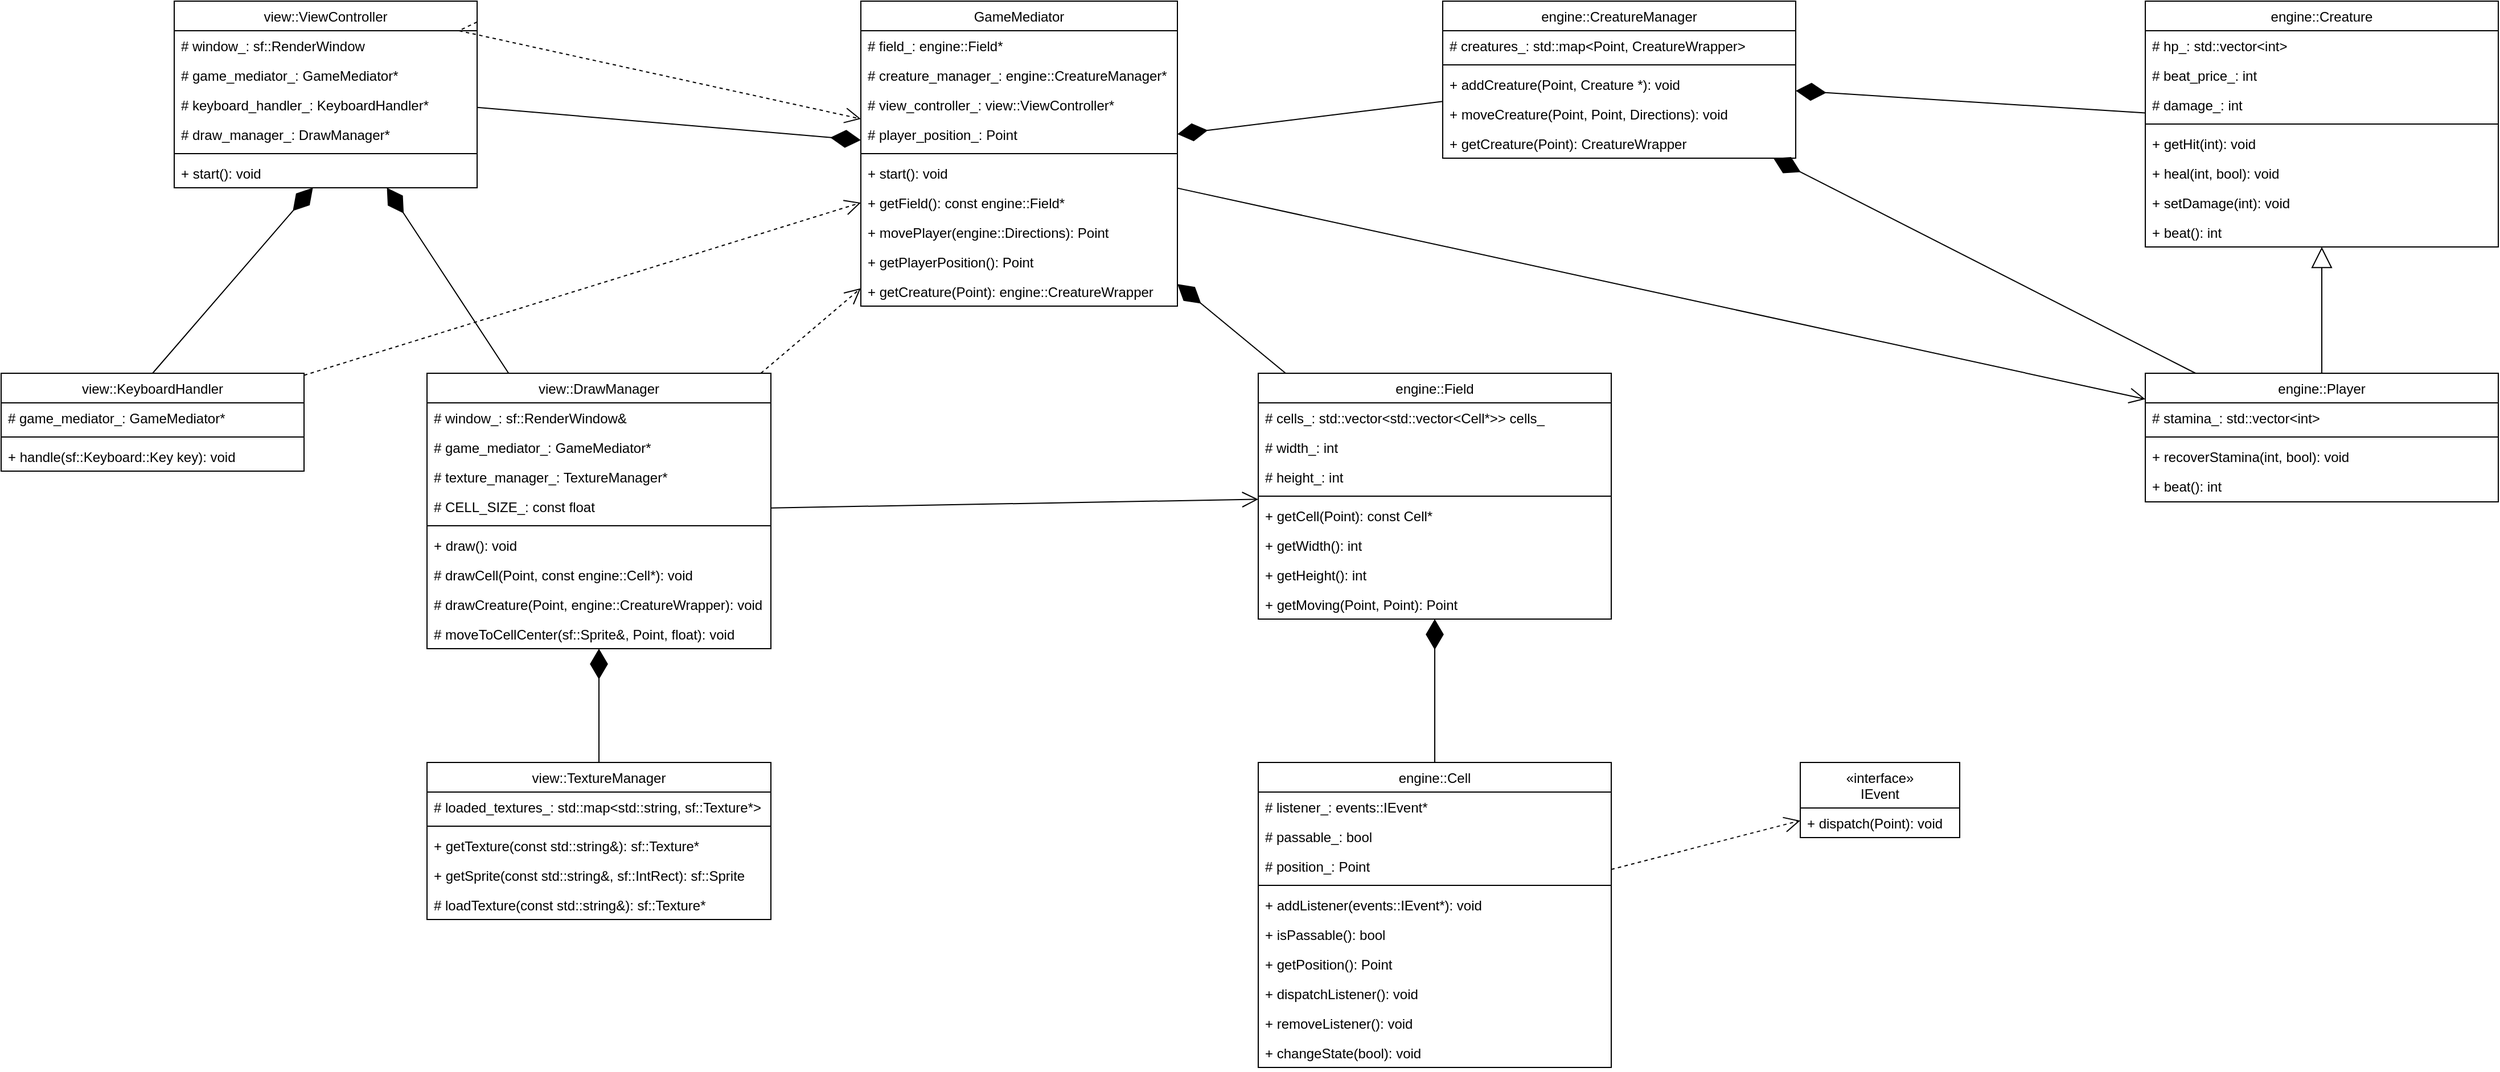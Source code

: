 <mxfile version="15.5.4" type="embed"><diagram id="C5RBs43oDa-KdzZeNtuy" name="Page-1"><mxGraphModel dx="612" dy="494" grid="0" gridSize="10" guides="1" tooltips="1" connect="1" arrows="1" fold="1" page="0" pageScale="1" pageWidth="2336" pageHeight="1654" background="none" math="0" shadow="0"><root><mxCell id="WIyWlLk6GJQsqaUBKTNV-0"/><mxCell id="WIyWlLk6GJQsqaUBKTNV-1" parent="WIyWlLk6GJQsqaUBKTNV-0"/><mxCell id="zkfFHV4jXpPFQw0GAbJ--6" value="GameMediator" style="swimlane;fontStyle=0;align=center;verticalAlign=top;childLayout=stackLayout;horizontal=1;startSize=26;horizontalStack=0;resizeParent=1;resizeLast=0;collapsible=1;marginBottom=0;rounded=0;shadow=0;strokeWidth=1;" parent="WIyWlLk6GJQsqaUBKTNV-1" vertex="1"><mxGeometry x="773" y="90" width="278" height="268" as="geometry"><mxRectangle x="281" width="160" height="26" as="alternateBounds"/></mxGeometry></mxCell><mxCell id="zkfFHV4jXpPFQw0GAbJ--7" value="# field_: engine::Field*" style="text;align=left;verticalAlign=top;spacingLeft=4;spacingRight=4;overflow=hidden;rotatable=0;points=[[0,0.5],[1,0.5]];portConstraint=eastwest;" parent="zkfFHV4jXpPFQw0GAbJ--6" vertex="1"><mxGeometry y="26" width="278" height="26" as="geometry"/></mxCell><mxCell id="zkfFHV4jXpPFQw0GAbJ--8" value="# creature_manager_: engine::CreatureManager*" style="text;align=left;verticalAlign=top;spacingLeft=4;spacingRight=4;overflow=hidden;rotatable=0;points=[[0,0.5],[1,0.5]];portConstraint=eastwest;rounded=0;shadow=0;html=0;" parent="zkfFHV4jXpPFQw0GAbJ--6" vertex="1"><mxGeometry y="52" width="278" height="26" as="geometry"/></mxCell><mxCell id="X3iBoTwYunZCs_lj_990-169" value="# view_controller_: view::ViewController*" style="text;align=left;verticalAlign=top;spacingLeft=4;spacingRight=4;overflow=hidden;rotatable=0;points=[[0,0.5],[1,0.5]];portConstraint=eastwest;rounded=0;shadow=0;html=0;" parent="zkfFHV4jXpPFQw0GAbJ--6" vertex="1"><mxGeometry y="78" width="278" height="26" as="geometry"/></mxCell><mxCell id="X3iBoTwYunZCs_lj_990-0" value="# player_position_: Point" style="text;align=left;verticalAlign=top;spacingLeft=4;spacingRight=4;overflow=hidden;rotatable=0;points=[[0,0.5],[1,0.5]];portConstraint=eastwest;rounded=0;shadow=0;html=0;" parent="zkfFHV4jXpPFQw0GAbJ--6" vertex="1"><mxGeometry y="104" width="278" height="26" as="geometry"/></mxCell><mxCell id="zkfFHV4jXpPFQw0GAbJ--9" value="" style="line;html=1;strokeWidth=1;align=left;verticalAlign=middle;spacingTop=-1;spacingLeft=3;spacingRight=3;rotatable=0;labelPosition=right;points=[];portConstraint=eastwest;" parent="zkfFHV4jXpPFQw0GAbJ--6" vertex="1"><mxGeometry y="130" width="278" height="8" as="geometry"/></mxCell><mxCell id="zkfFHV4jXpPFQw0GAbJ--11" value="+ start(): void" style="text;align=left;verticalAlign=top;spacingLeft=4;spacingRight=4;overflow=hidden;rotatable=0;points=[[0,0.5],[1,0.5]];portConstraint=eastwest;" parent="zkfFHV4jXpPFQw0GAbJ--6" vertex="1"><mxGeometry y="138" width="278" height="26" as="geometry"/></mxCell><mxCell id="X3iBoTwYunZCs_lj_990-18" value="+ getField(): const engine::Field*" style="text;align=left;verticalAlign=top;spacingLeft=4;spacingRight=4;overflow=hidden;rotatable=0;points=[[0,0.5],[1,0.5]];portConstraint=eastwest;" parent="zkfFHV4jXpPFQw0GAbJ--6" vertex="1"><mxGeometry y="164" width="278" height="26" as="geometry"/></mxCell><mxCell id="X3iBoTwYunZCs_lj_990-167" value="+ movePlayer(engine::Directions): Point" style="text;align=left;verticalAlign=top;spacingLeft=4;spacingRight=4;overflow=hidden;rotatable=0;points=[[0,0.5],[1,0.5]];portConstraint=eastwest;" parent="zkfFHV4jXpPFQw0GAbJ--6" vertex="1"><mxGeometry y="190" width="278" height="26" as="geometry"/></mxCell><mxCell id="X3iBoTwYunZCs_lj_990-168" value="+ getPlayerPosition(): Point" style="text;align=left;verticalAlign=top;spacingLeft=4;spacingRight=4;overflow=hidden;rotatable=0;points=[[0,0.5],[1,0.5]];portConstraint=eastwest;" parent="zkfFHV4jXpPFQw0GAbJ--6" vertex="1"><mxGeometry y="216" width="278" height="26" as="geometry"/></mxCell><mxCell id="X3iBoTwYunZCs_lj_990-22" value="+ getCreature(Point): engine::CreatureWrapper" style="text;align=left;verticalAlign=top;spacingLeft=4;spacingRight=4;overflow=hidden;rotatable=0;points=[[0,0.5],[1,0.5]];portConstraint=eastwest;" parent="zkfFHV4jXpPFQw0GAbJ--6" vertex="1"><mxGeometry y="242" width="278" height="26" as="geometry"/></mxCell><mxCell id="X3iBoTwYunZCs_lj_990-3" value="view::ViewController" style="swimlane;fontStyle=0;align=center;verticalAlign=top;childLayout=stackLayout;horizontal=1;startSize=26;horizontalStack=0;resizeParent=1;resizeLast=0;collapsible=1;marginBottom=0;rounded=0;shadow=0;strokeWidth=1;" parent="WIyWlLk6GJQsqaUBKTNV-1" vertex="1"><mxGeometry x="170" y="90" width="266" height="164" as="geometry"><mxRectangle x="281" width="160" height="26" as="alternateBounds"/></mxGeometry></mxCell><mxCell id="X3iBoTwYunZCs_lj_990-4" value="# window_: sf::RenderWindow" style="text;align=left;verticalAlign=top;spacingLeft=4;spacingRight=4;overflow=hidden;rotatable=0;points=[[0,0.5],[1,0.5]];portConstraint=eastwest;" parent="X3iBoTwYunZCs_lj_990-3" vertex="1"><mxGeometry y="26" width="266" height="26" as="geometry"/></mxCell><mxCell id="X3iBoTwYunZCs_lj_990-5" value="# game_mediator_: GameMediator*" style="text;align=left;verticalAlign=top;spacingLeft=4;spacingRight=4;overflow=hidden;rotatable=0;points=[[0,0.5],[1,0.5]];portConstraint=eastwest;rounded=0;shadow=0;html=0;" parent="X3iBoTwYunZCs_lj_990-3" vertex="1"><mxGeometry y="52" width="266" height="26" as="geometry"/></mxCell><mxCell id="X3iBoTwYunZCs_lj_990-6" value="# keyboard_handler_: KeyboardHandler*" style="text;align=left;verticalAlign=top;spacingLeft=4;spacingRight=4;overflow=hidden;rotatable=0;points=[[0,0.5],[1,0.5]];portConstraint=eastwest;rounded=0;shadow=0;html=0;" parent="X3iBoTwYunZCs_lj_990-3" vertex="1"><mxGeometry y="78" width="266" height="26" as="geometry"/></mxCell><mxCell id="X3iBoTwYunZCs_lj_990-9" value="# draw_manager_: DrawManager*" style="text;align=left;verticalAlign=top;spacingLeft=4;spacingRight=4;overflow=hidden;rotatable=0;points=[[0,0.5],[1,0.5]];portConstraint=eastwest;rounded=0;shadow=0;html=0;" parent="X3iBoTwYunZCs_lj_990-3" vertex="1"><mxGeometry y="104" width="266" height="26" as="geometry"/></mxCell><mxCell id="X3iBoTwYunZCs_lj_990-7" value="" style="line;html=1;strokeWidth=1;align=left;verticalAlign=middle;spacingTop=-1;spacingLeft=3;spacingRight=3;rotatable=0;labelPosition=right;points=[];portConstraint=eastwest;" parent="X3iBoTwYunZCs_lj_990-3" vertex="1"><mxGeometry y="130" width="266" height="8" as="geometry"/></mxCell><mxCell id="X3iBoTwYunZCs_lj_990-8" value="+ start(): void" style="text;align=left;verticalAlign=top;spacingLeft=4;spacingRight=4;overflow=hidden;rotatable=0;points=[[0,0.5],[1,0.5]];portConstraint=eastwest;" parent="X3iBoTwYunZCs_lj_990-3" vertex="1"><mxGeometry y="138" width="266" height="26" as="geometry"/></mxCell><mxCell id="X3iBoTwYunZCs_lj_990-12" value="engine::CreatureManager" style="swimlane;fontStyle=0;align=center;verticalAlign=top;childLayout=stackLayout;horizontal=1;startSize=26;horizontalStack=0;resizeParent=1;resizeLast=0;collapsible=1;marginBottom=0;rounded=0;shadow=0;strokeWidth=1;" parent="WIyWlLk6GJQsqaUBKTNV-1" vertex="1"><mxGeometry x="1284" y="90" width="310" height="138" as="geometry"><mxRectangle x="281" width="160" height="26" as="alternateBounds"/></mxGeometry></mxCell><mxCell id="X3iBoTwYunZCs_lj_990-14" value="# creatures_: std::map&lt;Point, CreatureWrapper&gt;" style="text;align=left;verticalAlign=top;spacingLeft=4;spacingRight=4;overflow=hidden;rotatable=0;points=[[0,0.5],[1,0.5]];portConstraint=eastwest;rounded=0;shadow=0;html=0;" parent="X3iBoTwYunZCs_lj_990-12" vertex="1"><mxGeometry y="26" width="310" height="26" as="geometry"/></mxCell><mxCell id="X3iBoTwYunZCs_lj_990-17" value="" style="line;html=1;strokeWidth=1;align=left;verticalAlign=middle;spacingTop=-1;spacingLeft=3;spacingRight=3;rotatable=0;labelPosition=right;points=[];portConstraint=eastwest;" parent="X3iBoTwYunZCs_lj_990-12" vertex="1"><mxGeometry y="52" width="310" height="8" as="geometry"/></mxCell><mxCell id="X3iBoTwYunZCs_lj_990-153" value="+ addCreature(Point, Creature *): void" style="text;align=left;verticalAlign=top;spacingLeft=4;spacingRight=4;overflow=hidden;rotatable=0;points=[[0,0.5],[1,0.5]];portConstraint=eastwest;" parent="X3iBoTwYunZCs_lj_990-12" vertex="1"><mxGeometry y="60" width="310" height="26" as="geometry"/></mxCell><mxCell id="X3iBoTwYunZCs_lj_990-20" value="+ moveCreature(Point, Point, Directions): void" style="text;align=left;verticalAlign=top;spacingLeft=4;spacingRight=4;overflow=hidden;rotatable=0;points=[[0,0.5],[1,0.5]];portConstraint=eastwest;" parent="X3iBoTwYunZCs_lj_990-12" vertex="1"><mxGeometry y="86" width="310" height="26" as="geometry"/></mxCell><mxCell id="X3iBoTwYunZCs_lj_990-21" value="+ getCreature(Point): CreatureWrapper" style="text;align=left;verticalAlign=top;spacingLeft=4;spacingRight=4;overflow=hidden;rotatable=0;points=[[0,0.5],[1,0.5]];portConstraint=eastwest;" parent="X3iBoTwYunZCs_lj_990-12" vertex="1"><mxGeometry y="112" width="310" height="26" as="geometry"/></mxCell><mxCell id="X3iBoTwYunZCs_lj_990-24" value="engine::Field" style="swimlane;fontStyle=0;align=center;verticalAlign=top;childLayout=stackLayout;horizontal=1;startSize=26;horizontalStack=0;resizeParent=1;resizeLast=0;collapsible=1;marginBottom=0;rounded=0;shadow=0;strokeWidth=1;" parent="WIyWlLk6GJQsqaUBKTNV-1" vertex="1"><mxGeometry x="1122" y="417" width="310" height="216" as="geometry"><mxRectangle x="281" width="160" height="26" as="alternateBounds"/></mxGeometry></mxCell><mxCell id="X3iBoTwYunZCs_lj_990-25" value="# cells_: std::vector&lt;std::vector&lt;Cell*&gt;&gt; cells_" style="text;align=left;verticalAlign=top;spacingLeft=4;spacingRight=4;overflow=hidden;rotatable=0;points=[[0,0.5],[1,0.5]];portConstraint=eastwest;" parent="X3iBoTwYunZCs_lj_990-24" vertex="1"><mxGeometry y="26" width="310" height="26" as="geometry"/></mxCell><mxCell id="X3iBoTwYunZCs_lj_990-26" value="# width_: int" style="text;align=left;verticalAlign=top;spacingLeft=4;spacingRight=4;overflow=hidden;rotatable=0;points=[[0,0.5],[1,0.5]];portConstraint=eastwest;rounded=0;shadow=0;html=0;" parent="X3iBoTwYunZCs_lj_990-24" vertex="1"><mxGeometry y="52" width="310" height="26" as="geometry"/></mxCell><mxCell id="X3iBoTwYunZCs_lj_990-34" value="# height_: int" style="text;align=left;verticalAlign=top;spacingLeft=4;spacingRight=4;overflow=hidden;rotatable=0;points=[[0,0.5],[1,0.5]];portConstraint=eastwest;rounded=0;shadow=0;html=0;" parent="X3iBoTwYunZCs_lj_990-24" vertex="1"><mxGeometry y="78" width="310" height="26" as="geometry"/></mxCell><mxCell id="X3iBoTwYunZCs_lj_990-27" value="" style="line;html=1;strokeWidth=1;align=left;verticalAlign=middle;spacingTop=-1;spacingLeft=3;spacingRight=3;rotatable=0;labelPosition=right;points=[];portConstraint=eastwest;" parent="X3iBoTwYunZCs_lj_990-24" vertex="1"><mxGeometry y="104" width="310" height="8" as="geometry"/></mxCell><mxCell id="X3iBoTwYunZCs_lj_990-28" value="+ getCell(Point): const Cell*" style="text;align=left;verticalAlign=top;spacingLeft=4;spacingRight=4;overflow=hidden;rotatable=0;points=[[0,0.5],[1,0.5]];portConstraint=eastwest;" parent="X3iBoTwYunZCs_lj_990-24" vertex="1"><mxGeometry y="112" width="310" height="26" as="geometry"/></mxCell><mxCell id="X3iBoTwYunZCs_lj_990-29" value="+ getWidth(): int" style="text;align=left;verticalAlign=top;spacingLeft=4;spacingRight=4;overflow=hidden;rotatable=0;points=[[0,0.5],[1,0.5]];portConstraint=eastwest;" parent="X3iBoTwYunZCs_lj_990-24" vertex="1"><mxGeometry y="138" width="310" height="26" as="geometry"/></mxCell><mxCell id="X3iBoTwYunZCs_lj_990-30" value="+ getHeight(): int" style="text;align=left;verticalAlign=top;spacingLeft=4;spacingRight=4;overflow=hidden;rotatable=0;points=[[0,0.5],[1,0.5]];portConstraint=eastwest;" parent="X3iBoTwYunZCs_lj_990-24" vertex="1"><mxGeometry y="164" width="310" height="26" as="geometry"/></mxCell><mxCell id="X3iBoTwYunZCs_lj_990-31" value="+ getMoving(Point, Point): Point" style="text;align=left;verticalAlign=top;spacingLeft=4;spacingRight=4;overflow=hidden;rotatable=0;points=[[0,0.5],[1,0.5]];portConstraint=eastwest;" parent="X3iBoTwYunZCs_lj_990-24" vertex="1"><mxGeometry y="190" width="310" height="26" as="geometry"/></mxCell><mxCell id="X3iBoTwYunZCs_lj_990-38" value="engine::Cell" style="swimlane;fontStyle=0;align=center;verticalAlign=top;childLayout=stackLayout;horizontal=1;startSize=26;horizontalStack=0;resizeParent=1;resizeLast=0;collapsible=1;marginBottom=0;rounded=0;shadow=0;strokeWidth=1;" parent="WIyWlLk6GJQsqaUBKTNV-1" vertex="1"><mxGeometry x="1122" y="759" width="310" height="268" as="geometry"><mxRectangle x="281" width="160" height="26" as="alternateBounds"/></mxGeometry></mxCell><mxCell id="X3iBoTwYunZCs_lj_990-39" value="# listener_: events::IEvent*" style="text;align=left;verticalAlign=top;spacingLeft=4;spacingRight=4;overflow=hidden;rotatable=0;points=[[0,0.5],[1,0.5]];portConstraint=eastwest;" parent="X3iBoTwYunZCs_lj_990-38" vertex="1"><mxGeometry y="26" width="310" height="26" as="geometry"/></mxCell><mxCell id="X3iBoTwYunZCs_lj_990-40" value="# passable_: bool" style="text;align=left;verticalAlign=top;spacingLeft=4;spacingRight=4;overflow=hidden;rotatable=0;points=[[0,0.5],[1,0.5]];portConstraint=eastwest;rounded=0;shadow=0;html=0;" parent="X3iBoTwYunZCs_lj_990-38" vertex="1"><mxGeometry y="52" width="310" height="26" as="geometry"/></mxCell><mxCell id="X3iBoTwYunZCs_lj_990-41" value="# position_: Point" style="text;align=left;verticalAlign=top;spacingLeft=4;spacingRight=4;overflow=hidden;rotatable=0;points=[[0,0.5],[1,0.5]];portConstraint=eastwest;rounded=0;shadow=0;html=0;" parent="X3iBoTwYunZCs_lj_990-38" vertex="1"><mxGeometry y="78" width="310" height="26" as="geometry"/></mxCell><mxCell id="X3iBoTwYunZCs_lj_990-42" value="" style="line;html=1;strokeWidth=1;align=left;verticalAlign=middle;spacingTop=-1;spacingLeft=3;spacingRight=3;rotatable=0;labelPosition=right;points=[];portConstraint=eastwest;" parent="X3iBoTwYunZCs_lj_990-38" vertex="1"><mxGeometry y="104" width="310" height="8" as="geometry"/></mxCell><mxCell id="X3iBoTwYunZCs_lj_990-43" value="+ addListener(events::IEvent*): void&#10;" style="text;align=left;verticalAlign=top;spacingLeft=4;spacingRight=4;overflow=hidden;rotatable=0;points=[[0,0.5],[1,0.5]];portConstraint=eastwest;" parent="X3iBoTwYunZCs_lj_990-38" vertex="1"><mxGeometry y="112" width="310" height="26" as="geometry"/></mxCell><mxCell id="X3iBoTwYunZCs_lj_990-44" value="+ isPassable(): bool" style="text;align=left;verticalAlign=top;spacingLeft=4;spacingRight=4;overflow=hidden;rotatable=0;points=[[0,0.5],[1,0.5]];portConstraint=eastwest;" parent="X3iBoTwYunZCs_lj_990-38" vertex="1"><mxGeometry y="138" width="310" height="26" as="geometry"/></mxCell><mxCell id="X3iBoTwYunZCs_lj_990-45" value="+ getPosition(): Point" style="text;align=left;verticalAlign=top;spacingLeft=4;spacingRight=4;overflow=hidden;rotatable=0;points=[[0,0.5],[1,0.5]];portConstraint=eastwest;" parent="X3iBoTwYunZCs_lj_990-38" vertex="1"><mxGeometry y="164" width="310" height="26" as="geometry"/></mxCell><mxCell id="X3iBoTwYunZCs_lj_990-46" value="+ dispatchListener(): void" style="text;align=left;verticalAlign=top;spacingLeft=4;spacingRight=4;overflow=hidden;rotatable=0;points=[[0,0.5],[1,0.5]];portConstraint=eastwest;" parent="X3iBoTwYunZCs_lj_990-38" vertex="1"><mxGeometry y="190" width="310" height="26" as="geometry"/></mxCell><mxCell id="X3iBoTwYunZCs_lj_990-50" value="+ removeListener(): void" style="text;align=left;verticalAlign=top;spacingLeft=4;spacingRight=4;overflow=hidden;rotatable=0;points=[[0,0.5],[1,0.5]];portConstraint=eastwest;" parent="X3iBoTwYunZCs_lj_990-38" vertex="1"><mxGeometry y="216" width="310" height="26" as="geometry"/></mxCell><mxCell id="X3iBoTwYunZCs_lj_990-51" value="+ changeState(bool): void" style="text;align=left;verticalAlign=top;spacingLeft=4;spacingRight=4;overflow=hidden;rotatable=0;points=[[0,0.5],[1,0.5]];portConstraint=eastwest;" parent="X3iBoTwYunZCs_lj_990-38" vertex="1"><mxGeometry y="242" width="310" height="26" as="geometry"/></mxCell><mxCell id="X3iBoTwYunZCs_lj_990-55" value="«interface»&#10;IEvent" style="swimlane;fontStyle=0;childLayout=stackLayout;horizontal=1;startSize=40;fillColor=none;horizontalStack=0;resizeParent=1;resizeParentMax=0;resizeLast=0;collapsible=1;marginBottom=0;" parent="WIyWlLk6GJQsqaUBKTNV-1" vertex="1"><mxGeometry x="1598" y="759" width="140" height="66" as="geometry"/></mxCell><mxCell id="X3iBoTwYunZCs_lj_990-56" value="+ dispatch(Point): void" style="text;strokeColor=none;fillColor=none;align=left;verticalAlign=top;spacingLeft=4;spacingRight=4;overflow=hidden;rotatable=0;points=[[0,0.5],[1,0.5]];portConstraint=eastwest;" parent="X3iBoTwYunZCs_lj_990-55" vertex="1"><mxGeometry y="40" width="140" height="26" as="geometry"/></mxCell><mxCell id="X3iBoTwYunZCs_lj_990-60" value="" style="endArrow=open;endSize=12;dashed=1;html=1;rounded=0;" parent="WIyWlLk6GJQsqaUBKTNV-1" source="X3iBoTwYunZCs_lj_990-38" target="X3iBoTwYunZCs_lj_990-55" edge="1"><mxGeometry width="160" relative="1" as="geometry"><mxPoint x="730" y="780" as="sourcePoint"/><mxPoint x="890" y="780" as="targetPoint"/></mxGeometry></mxCell><mxCell id="X3iBoTwYunZCs_lj_990-66" value="engine::Creature" style="swimlane;fontStyle=0;align=center;verticalAlign=top;childLayout=stackLayout;horizontal=1;startSize=26;horizontalStack=0;resizeParent=1;resizeLast=0;collapsible=1;marginBottom=0;rounded=0;shadow=0;strokeWidth=1;" parent="WIyWlLk6GJQsqaUBKTNV-1" vertex="1"><mxGeometry x="1901" y="90" width="310" height="216" as="geometry"><mxRectangle x="281" width="160" height="26" as="alternateBounds"/></mxGeometry></mxCell><mxCell id="X3iBoTwYunZCs_lj_990-67" value="# hp_: std::vector&lt;int&gt;" style="text;align=left;verticalAlign=top;spacingLeft=4;spacingRight=4;overflow=hidden;rotatable=0;points=[[0,0.5],[1,0.5]];portConstraint=eastwest;" parent="X3iBoTwYunZCs_lj_990-66" vertex="1"><mxGeometry y="26" width="310" height="26" as="geometry"/></mxCell><mxCell id="X3iBoTwYunZCs_lj_990-68" value="# beat_price_: int" style="text;align=left;verticalAlign=top;spacingLeft=4;spacingRight=4;overflow=hidden;rotatable=0;points=[[0,0.5],[1,0.5]];portConstraint=eastwest;rounded=0;shadow=0;html=0;" parent="X3iBoTwYunZCs_lj_990-66" vertex="1"><mxGeometry y="52" width="310" height="26" as="geometry"/></mxCell><mxCell id="X3iBoTwYunZCs_lj_990-74" value="# damage_: int" style="text;align=left;verticalAlign=top;spacingLeft=4;spacingRight=4;overflow=hidden;rotatable=0;points=[[0,0.5],[1,0.5]];portConstraint=eastwest;rounded=0;shadow=0;html=0;" parent="X3iBoTwYunZCs_lj_990-66" vertex="1"><mxGeometry y="78" width="310" height="26" as="geometry"/></mxCell><mxCell id="X3iBoTwYunZCs_lj_990-69" value="" style="line;html=1;strokeWidth=1;align=left;verticalAlign=middle;spacingTop=-1;spacingLeft=3;spacingRight=3;rotatable=0;labelPosition=right;points=[];portConstraint=eastwest;" parent="X3iBoTwYunZCs_lj_990-66" vertex="1"><mxGeometry y="104" width="310" height="8" as="geometry"/></mxCell><mxCell id="X3iBoTwYunZCs_lj_990-70" value="+ getHit(int): void" style="text;align=left;verticalAlign=top;spacingLeft=4;spacingRight=4;overflow=hidden;rotatable=0;points=[[0,0.5],[1,0.5]];portConstraint=eastwest;" parent="X3iBoTwYunZCs_lj_990-66" vertex="1"><mxGeometry y="112" width="310" height="26" as="geometry"/></mxCell><mxCell id="X3iBoTwYunZCs_lj_990-75" value="+ heal(int, bool): void" style="text;align=left;verticalAlign=top;spacingLeft=4;spacingRight=4;overflow=hidden;rotatable=0;points=[[0,0.5],[1,0.5]];portConstraint=eastwest;" parent="X3iBoTwYunZCs_lj_990-66" vertex="1"><mxGeometry y="138" width="310" height="26" as="geometry"/></mxCell><mxCell id="X3iBoTwYunZCs_lj_990-77" value="+ setDamage(int): void" style="text;align=left;verticalAlign=top;spacingLeft=4;spacingRight=4;overflow=hidden;rotatable=0;points=[[0,0.5],[1,0.5]];portConstraint=eastwest;" parent="X3iBoTwYunZCs_lj_990-66" vertex="1"><mxGeometry y="164" width="310" height="26" as="geometry"/></mxCell><mxCell id="X3iBoTwYunZCs_lj_990-76" value="+ beat(): int" style="text;align=left;verticalAlign=top;spacingLeft=4;spacingRight=4;overflow=hidden;rotatable=0;points=[[0,0.5],[1,0.5]];portConstraint=eastwest;" parent="X3iBoTwYunZCs_lj_990-66" vertex="1"><mxGeometry y="190" width="310" height="26" as="geometry"/></mxCell><mxCell id="X3iBoTwYunZCs_lj_990-88" value="engine::Player" style="swimlane;fontStyle=0;align=center;verticalAlign=top;childLayout=stackLayout;horizontal=1;startSize=26;horizontalStack=0;resizeParent=1;resizeLast=0;collapsible=1;marginBottom=0;rounded=0;shadow=0;strokeWidth=1;" parent="WIyWlLk6GJQsqaUBKTNV-1" vertex="1"><mxGeometry x="1901" y="417" width="310" height="113" as="geometry"><mxRectangle x="281" width="160" height="26" as="alternateBounds"/></mxGeometry></mxCell><mxCell id="X3iBoTwYunZCs_lj_990-89" value="# stamina_: std::vector&lt;int&gt;" style="text;align=left;verticalAlign=top;spacingLeft=4;spacingRight=4;overflow=hidden;rotatable=0;points=[[0,0.5],[1,0.5]];portConstraint=eastwest;" parent="X3iBoTwYunZCs_lj_990-88" vertex="1"><mxGeometry y="26" width="310" height="26" as="geometry"/></mxCell><mxCell id="X3iBoTwYunZCs_lj_990-92" value="" style="line;html=1;strokeWidth=1;align=left;verticalAlign=middle;spacingTop=-1;spacingLeft=3;spacingRight=3;rotatable=0;labelPosition=right;points=[];portConstraint=eastwest;" parent="X3iBoTwYunZCs_lj_990-88" vertex="1"><mxGeometry y="52" width="310" height="8" as="geometry"/></mxCell><mxCell id="X3iBoTwYunZCs_lj_990-94" value="+ recoverStamina(int, bool): void" style="text;align=left;verticalAlign=top;spacingLeft=4;spacingRight=4;overflow=hidden;rotatable=0;points=[[0,0.5],[1,0.5]];portConstraint=eastwest;" parent="X3iBoTwYunZCs_lj_990-88" vertex="1"><mxGeometry y="60" width="310" height="26" as="geometry"/></mxCell><mxCell id="X3iBoTwYunZCs_lj_990-96" value="+ beat(): int" style="text;align=left;verticalAlign=top;spacingLeft=4;spacingRight=4;overflow=hidden;rotatable=0;points=[[0,0.5],[1,0.5]];portConstraint=eastwest;" parent="X3iBoTwYunZCs_lj_990-88" vertex="1"><mxGeometry y="86" width="310" height="26" as="geometry"/></mxCell><mxCell id="X3iBoTwYunZCs_lj_990-98" value="" style="endArrow=block;endSize=16;endFill=0;html=1;rounded=0;" parent="WIyWlLk6GJQsqaUBKTNV-1" source="X3iBoTwYunZCs_lj_990-88" target="X3iBoTwYunZCs_lj_990-66" edge="1"><mxGeometry width="160" relative="1" as="geometry"><mxPoint x="1270" y="330" as="sourcePoint"/><mxPoint x="1430" y="330" as="targetPoint"/></mxGeometry></mxCell><mxCell id="X3iBoTwYunZCs_lj_990-105" value="view::KeyboardHandler" style="swimlane;fontStyle=0;align=center;verticalAlign=top;childLayout=stackLayout;horizontal=1;startSize=26;horizontalStack=0;resizeParent=1;resizeLast=0;collapsible=1;marginBottom=0;rounded=0;shadow=0;strokeWidth=1;" parent="WIyWlLk6GJQsqaUBKTNV-1" vertex="1"><mxGeometry x="18" y="417" width="266" height="86" as="geometry"><mxRectangle x="281" width="160" height="26" as="alternateBounds"/></mxGeometry></mxCell><mxCell id="X3iBoTwYunZCs_lj_990-107" value="# game_mediator_: GameMediator*" style="text;align=left;verticalAlign=top;spacingLeft=4;spacingRight=4;overflow=hidden;rotatable=0;points=[[0,0.5],[1,0.5]];portConstraint=eastwest;rounded=0;shadow=0;html=0;" parent="X3iBoTwYunZCs_lj_990-105" vertex="1"><mxGeometry y="26" width="266" height="26" as="geometry"/></mxCell><mxCell id="X3iBoTwYunZCs_lj_990-110" value="" style="line;html=1;strokeWidth=1;align=left;verticalAlign=middle;spacingTop=-1;spacingLeft=3;spacingRight=3;rotatable=0;labelPosition=right;points=[];portConstraint=eastwest;" parent="X3iBoTwYunZCs_lj_990-105" vertex="1"><mxGeometry y="52" width="266" height="8" as="geometry"/></mxCell><mxCell id="X3iBoTwYunZCs_lj_990-111" value="+ handle(sf::Keyboard::Key key): void" style="text;align=left;verticalAlign=top;spacingLeft=4;spacingRight=4;overflow=hidden;rotatable=0;points=[[0,0.5],[1,0.5]];portConstraint=eastwest;" parent="X3iBoTwYunZCs_lj_990-105" vertex="1"><mxGeometry y="60" width="266" height="26" as="geometry"/></mxCell><mxCell id="X3iBoTwYunZCs_lj_990-113" value="" style="endArrow=diamondThin;endFill=1;endSize=24;html=1;rounded=0;exitX=0.5;exitY=0;exitDx=0;exitDy=0;" parent="WIyWlLk6GJQsqaUBKTNV-1" source="X3iBoTwYunZCs_lj_990-105" target="X3iBoTwYunZCs_lj_990-8" edge="1"><mxGeometry width="160" relative="1" as="geometry"><mxPoint x="654" y="421" as="sourcePoint"/><mxPoint x="814" y="421" as="targetPoint"/></mxGeometry></mxCell><mxCell id="X3iBoTwYunZCs_lj_990-114" value="" style="endArrow=diamondThin;endFill=1;endSize=24;html=1;rounded=0;" parent="WIyWlLk6GJQsqaUBKTNV-1" source="X3iBoTwYunZCs_lj_990-66" target="X3iBoTwYunZCs_lj_990-12" edge="1"><mxGeometry width="160" relative="1" as="geometry"><mxPoint x="1260" y="527" as="sourcePoint"/><mxPoint x="1327.831" y="481" as="targetPoint"/></mxGeometry></mxCell><mxCell id="X3iBoTwYunZCs_lj_990-115" value="" style="endArrow=diamondThin;endFill=1;endSize=24;html=1;rounded=0;" parent="WIyWlLk6GJQsqaUBKTNV-1" source="X3iBoTwYunZCs_lj_990-88" target="X3iBoTwYunZCs_lj_990-12" edge="1"><mxGeometry width="160" relative="1" as="geometry"><mxPoint x="1470" y="315.012" as="sourcePoint"/><mxPoint x="1298" y="344.988" as="targetPoint"/></mxGeometry></mxCell><mxCell id="X3iBoTwYunZCs_lj_990-116" value="" style="endArrow=diamondThin;endFill=1;endSize=24;html=1;rounded=0;" parent="WIyWlLk6GJQsqaUBKTNV-1" source="X3iBoTwYunZCs_lj_990-3" target="zkfFHV4jXpPFQw0GAbJ--6" edge="1"><mxGeometry width="160" relative="1" as="geometry"><mxPoint x="844" y="301.002" as="sourcePoint"/><mxPoint x="672" y="330.978" as="targetPoint"/><Array as="points"/></mxGeometry></mxCell><mxCell id="X3iBoTwYunZCs_lj_990-118" value="" style="endArrow=diamondThin;endFill=1;endSize=24;html=1;rounded=0;" parent="WIyWlLk6GJQsqaUBKTNV-1" source="X3iBoTwYunZCs_lj_990-24" target="zkfFHV4jXpPFQw0GAbJ--6" edge="1"><mxGeometry width="160" relative="1" as="geometry"><mxPoint x="760" y="371.002" as="sourcePoint"/><mxPoint x="588" y="400.978" as="targetPoint"/></mxGeometry></mxCell><mxCell id="X3iBoTwYunZCs_lj_990-119" value="" style="endArrow=diamondThin;endFill=1;endSize=24;html=1;rounded=0;exitX=0.5;exitY=0;exitDx=0;exitDy=0;" parent="WIyWlLk6GJQsqaUBKTNV-1" source="X3iBoTwYunZCs_lj_990-38" target="X3iBoTwYunZCs_lj_990-24" edge="1"><mxGeometry width="160" relative="1" as="geometry"><mxPoint x="1274" y="689.002" as="sourcePoint"/><mxPoint x="1102" y="718.978" as="targetPoint"/></mxGeometry></mxCell><mxCell id="X3iBoTwYunZCs_lj_990-120" value="view::DrawManager" style="swimlane;fontStyle=0;align=center;verticalAlign=top;childLayout=stackLayout;horizontal=1;startSize=26;horizontalStack=0;resizeParent=1;resizeLast=0;collapsible=1;marginBottom=0;rounded=0;shadow=0;strokeWidth=1;" parent="WIyWlLk6GJQsqaUBKTNV-1" vertex="1"><mxGeometry x="392" y="417" width="302" height="242" as="geometry"><mxRectangle x="281" width="160" height="26" as="alternateBounds"/></mxGeometry></mxCell><mxCell id="X3iBoTwYunZCs_lj_990-121" value="# window_: sf::RenderWindow&amp;" style="text;align=left;verticalAlign=top;spacingLeft=4;spacingRight=4;overflow=hidden;rotatable=0;points=[[0,0.5],[1,0.5]];portConstraint=eastwest;" parent="X3iBoTwYunZCs_lj_990-120" vertex="1"><mxGeometry y="26" width="302" height="26" as="geometry"/></mxCell><mxCell id="X3iBoTwYunZCs_lj_990-122" value="# game_mediator_: GameMediator*" style="text;align=left;verticalAlign=top;spacingLeft=4;spacingRight=4;overflow=hidden;rotatable=0;points=[[0,0.5],[1,0.5]];portConstraint=eastwest;rounded=0;shadow=0;html=0;" parent="X3iBoTwYunZCs_lj_990-120" vertex="1"><mxGeometry y="52" width="302" height="26" as="geometry"/></mxCell><mxCell id="X3iBoTwYunZCs_lj_990-123" value="# texture_manager_: TextureManager*" style="text;align=left;verticalAlign=top;spacingLeft=4;spacingRight=4;overflow=hidden;rotatable=0;points=[[0,0.5],[1,0.5]];portConstraint=eastwest;rounded=0;shadow=0;html=0;" parent="X3iBoTwYunZCs_lj_990-120" vertex="1"><mxGeometry y="78" width="302" height="26" as="geometry"/></mxCell><mxCell id="X3iBoTwYunZCs_lj_990-135" value="# CELL_SIZE_: const float" style="text;align=left;verticalAlign=top;spacingLeft=4;spacingRight=4;overflow=hidden;rotatable=0;points=[[0,0.5],[1,0.5]];portConstraint=eastwest;rounded=0;shadow=0;html=0;" parent="X3iBoTwYunZCs_lj_990-120" vertex="1"><mxGeometry y="104" width="302" height="26" as="geometry"/></mxCell><mxCell id="X3iBoTwYunZCs_lj_990-125" value="" style="line;html=1;strokeWidth=1;align=left;verticalAlign=middle;spacingTop=-1;spacingLeft=3;spacingRight=3;rotatable=0;labelPosition=right;points=[];portConstraint=eastwest;" parent="X3iBoTwYunZCs_lj_990-120" vertex="1"><mxGeometry y="130" width="302" height="8" as="geometry"/></mxCell><mxCell id="X3iBoTwYunZCs_lj_990-130" value="+ draw(): void" style="text;align=left;verticalAlign=top;spacingLeft=4;spacingRight=4;overflow=hidden;rotatable=0;points=[[0,0.5],[1,0.5]];portConstraint=eastwest;" parent="X3iBoTwYunZCs_lj_990-120" vertex="1"><mxGeometry y="138" width="302" height="26" as="geometry"/></mxCell><mxCell id="X3iBoTwYunZCs_lj_990-133" value="# drawCell(Point, const engine::Cell*): void" style="text;align=left;verticalAlign=top;spacingLeft=4;spacingRight=4;overflow=hidden;rotatable=0;points=[[0,0.5],[1,0.5]];portConstraint=eastwest;" parent="X3iBoTwYunZCs_lj_990-120" vertex="1"><mxGeometry y="164" width="302" height="26" as="geometry"/></mxCell><mxCell id="X3iBoTwYunZCs_lj_990-134" value="# drawCreature(Point, engine::CreatureWrapper): void" style="text;align=left;verticalAlign=top;spacingLeft=4;spacingRight=4;overflow=hidden;rotatable=0;points=[[0,0.5],[1,0.5]];portConstraint=eastwest;" parent="X3iBoTwYunZCs_lj_990-120" vertex="1"><mxGeometry y="190" width="302" height="26" as="geometry"/></mxCell><mxCell id="X3iBoTwYunZCs_lj_990-126" value="# moveToCellCenter(sf::Sprite&amp;, Point, float): void" style="text;align=left;verticalAlign=top;spacingLeft=4;spacingRight=4;overflow=hidden;rotatable=0;points=[[0,0.5],[1,0.5]];portConstraint=eastwest;" parent="X3iBoTwYunZCs_lj_990-120" vertex="1"><mxGeometry y="216" width="302" height="26" as="geometry"/></mxCell><mxCell id="X3iBoTwYunZCs_lj_990-127" value="" style="endArrow=diamondThin;endFill=1;endSize=24;html=1;rounded=0;" parent="WIyWlLk6GJQsqaUBKTNV-1" source="X3iBoTwYunZCs_lj_990-120" target="X3iBoTwYunZCs_lj_990-3" edge="1"><mxGeometry width="160" relative="1" as="geometry"><mxPoint x="146.0" y="502" as="sourcePoint"/><mxPoint x="387.574" y="454" as="targetPoint"/></mxGeometry></mxCell><mxCell id="X3iBoTwYunZCs_lj_990-136" value="view::TextureManager" style="swimlane;fontStyle=0;align=center;verticalAlign=top;childLayout=stackLayout;horizontal=1;startSize=26;horizontalStack=0;resizeParent=1;resizeLast=0;collapsible=1;marginBottom=0;rounded=0;shadow=0;strokeWidth=1;" parent="WIyWlLk6GJQsqaUBKTNV-1" vertex="1"><mxGeometry x="392" y="759" width="302" height="138" as="geometry"><mxRectangle x="281" width="160" height="26" as="alternateBounds"/></mxGeometry></mxCell><mxCell id="X3iBoTwYunZCs_lj_990-137" value="# loaded_textures_: std::map&lt;std::string, sf::Texture*&gt;" style="text;align=left;verticalAlign=top;spacingLeft=4;spacingRight=4;overflow=hidden;rotatable=0;points=[[0,0.5],[1,0.5]];portConstraint=eastwest;" parent="X3iBoTwYunZCs_lj_990-136" vertex="1"><mxGeometry y="26" width="302" height="26" as="geometry"/></mxCell><mxCell id="X3iBoTwYunZCs_lj_990-142" value="" style="line;html=1;strokeWidth=1;align=left;verticalAlign=middle;spacingTop=-1;spacingLeft=3;spacingRight=3;rotatable=0;labelPosition=right;points=[];portConstraint=eastwest;" parent="X3iBoTwYunZCs_lj_990-136" vertex="1"><mxGeometry y="52" width="302" height="8" as="geometry"/></mxCell><mxCell id="X3iBoTwYunZCs_lj_990-143" value="+ getTexture(const std::string&amp;): sf::Texture*" style="text;align=left;verticalAlign=top;spacingLeft=4;spacingRight=4;overflow=hidden;rotatable=0;points=[[0,0.5],[1,0.5]];portConstraint=eastwest;" parent="X3iBoTwYunZCs_lj_990-136" vertex="1"><mxGeometry y="60" width="302" height="26" as="geometry"/></mxCell><mxCell id="X3iBoTwYunZCs_lj_990-147" value="+ getSprite(const std::string&amp;, sf::IntRect): sf::Sprite" style="text;align=left;verticalAlign=top;spacingLeft=4;spacingRight=4;overflow=hidden;rotatable=0;points=[[0,0.5],[1,0.5]];portConstraint=eastwest;" parent="X3iBoTwYunZCs_lj_990-136" vertex="1"><mxGeometry y="86" width="302" height="26" as="geometry"/></mxCell><mxCell id="X3iBoTwYunZCs_lj_990-144" value="# loadTexture(const std::string&amp;): sf::Texture*" style="text;align=left;verticalAlign=top;spacingLeft=4;spacingRight=4;overflow=hidden;rotatable=0;points=[[0,0.5],[1,0.5]];portConstraint=eastwest;" parent="X3iBoTwYunZCs_lj_990-136" vertex="1"><mxGeometry y="112" width="302" height="26" as="geometry"/></mxCell><mxCell id="X3iBoTwYunZCs_lj_990-148" value="" style="endArrow=diamondThin;endFill=1;endSize=24;html=1;rounded=0;" parent="WIyWlLk6GJQsqaUBKTNV-1" source="X3iBoTwYunZCs_lj_990-136" target="X3iBoTwYunZCs_lj_990-120" edge="1"><mxGeometry width="160" relative="1" as="geometry"><mxPoint x="358" y="793" as="sourcePoint"/><mxPoint x="520" y="521" as="targetPoint"/></mxGeometry></mxCell><mxCell id="X3iBoTwYunZCs_lj_990-149" value="" style="endArrow=open;endFill=1;endSize=12;html=1;rounded=0;" parent="WIyWlLk6GJQsqaUBKTNV-1" source="X3iBoTwYunZCs_lj_990-120" target="X3iBoTwYunZCs_lj_990-24" edge="1"><mxGeometry width="160" relative="1" as="geometry"><mxPoint x="753" y="550" as="sourcePoint"/><mxPoint x="913" y="550" as="targetPoint"/></mxGeometry></mxCell><mxCell id="X3iBoTwYunZCs_lj_990-170" value="" style="endArrow=diamondThin;endFill=1;endSize=24;html=1;rounded=0;" parent="WIyWlLk6GJQsqaUBKTNV-1" source="X3iBoTwYunZCs_lj_990-12" target="zkfFHV4jXpPFQw0GAbJ--6" edge="1"><mxGeometry width="160" relative="1" as="geometry"><mxPoint x="902.01" y="530" as="sourcePoint"/><mxPoint x="867.525" y="368" as="targetPoint"/></mxGeometry></mxCell><mxCell id="X3iBoTwYunZCs_lj_990-171" value="" style="endArrow=open;endSize=12;dashed=1;html=1;rounded=0;" parent="WIyWlLk6GJQsqaUBKTNV-1" source="X3iBoTwYunZCs_lj_990-120" target="zkfFHV4jXpPFQw0GAbJ--6" edge="1"><mxGeometry x="0.062" y="-14" width="160" relative="1" as="geometry"><mxPoint x="233" y="709" as="sourcePoint"/><mxPoint x="393" y="709" as="targetPoint"/><mxPoint as="offset"/></mxGeometry></mxCell><mxCell id="X3iBoTwYunZCs_lj_990-172" value="" style="endArrow=open;endSize=12;dashed=1;html=1;rounded=0;" parent="WIyWlLk6GJQsqaUBKTNV-1" source="X3iBoTwYunZCs_lj_990-3" target="zkfFHV4jXpPFQw0GAbJ--6" edge="1"><mxGeometry x="0.062" y="-14" width="160" relative="1" as="geometry"><mxPoint x="647" y="359.948" as="sourcePoint"/><mxPoint x="700" y="325.181" as="targetPoint"/><mxPoint as="offset"/><Array as="points"><mxPoint x="420" y="116"/></Array></mxGeometry></mxCell><mxCell id="X3iBoTwYunZCs_lj_990-173" value="" style="endArrow=open;endSize=12;dashed=1;html=1;rounded=0;" parent="WIyWlLk6GJQsqaUBKTNV-1" source="X3iBoTwYunZCs_lj_990-105" target="zkfFHV4jXpPFQw0GAbJ--6" edge="1"><mxGeometry x="0.062" y="-14" width="160" relative="1" as="geometry"><mxPoint x="657" y="369.948" as="sourcePoint"/><mxPoint x="710" y="335.181" as="targetPoint"/><mxPoint as="offset"/><Array as="points"/></mxGeometry></mxCell><mxCell id="X3iBoTwYunZCs_lj_990-178" value="" style="endArrow=open;endFill=1;endSize=12;html=1;rounded=0;" parent="WIyWlLk6GJQsqaUBKTNV-1" source="zkfFHV4jXpPFQw0GAbJ--6" target="X3iBoTwYunZCs_lj_990-88" edge="1"><mxGeometry width="160" relative="1" as="geometry"><mxPoint x="654" y="743.512" as="sourcePoint"/><mxPoint x="992" y="641.693" as="targetPoint"/></mxGeometry></mxCell></root></mxGraphModel></diagram></mxfile>